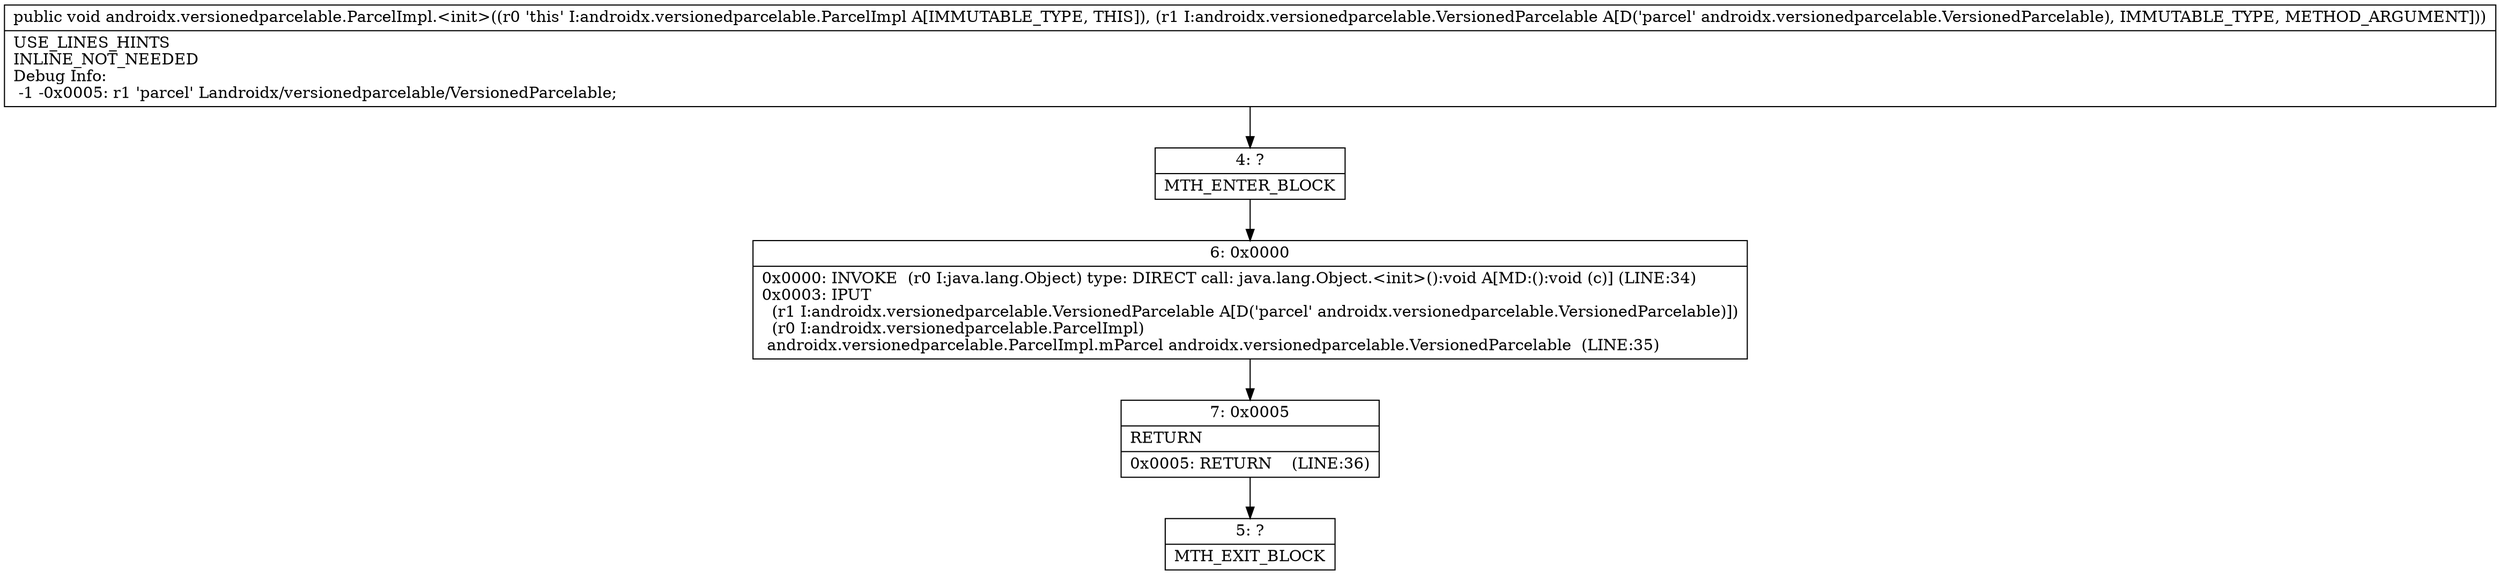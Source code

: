 digraph "CFG forandroidx.versionedparcelable.ParcelImpl.\<init\>(Landroidx\/versionedparcelable\/VersionedParcelable;)V" {
Node_4 [shape=record,label="{4\:\ ?|MTH_ENTER_BLOCK\l}"];
Node_6 [shape=record,label="{6\:\ 0x0000|0x0000: INVOKE  (r0 I:java.lang.Object) type: DIRECT call: java.lang.Object.\<init\>():void A[MD:():void (c)] (LINE:34)\l0x0003: IPUT  \l  (r1 I:androidx.versionedparcelable.VersionedParcelable A[D('parcel' androidx.versionedparcelable.VersionedParcelable)])\l  (r0 I:androidx.versionedparcelable.ParcelImpl)\l androidx.versionedparcelable.ParcelImpl.mParcel androidx.versionedparcelable.VersionedParcelable  (LINE:35)\l}"];
Node_7 [shape=record,label="{7\:\ 0x0005|RETURN\l|0x0005: RETURN    (LINE:36)\l}"];
Node_5 [shape=record,label="{5\:\ ?|MTH_EXIT_BLOCK\l}"];
MethodNode[shape=record,label="{public void androidx.versionedparcelable.ParcelImpl.\<init\>((r0 'this' I:androidx.versionedparcelable.ParcelImpl A[IMMUTABLE_TYPE, THIS]), (r1 I:androidx.versionedparcelable.VersionedParcelable A[D('parcel' androidx.versionedparcelable.VersionedParcelable), IMMUTABLE_TYPE, METHOD_ARGUMENT]))  | USE_LINES_HINTS\lINLINE_NOT_NEEDED\lDebug Info:\l  \-1 \-0x0005: r1 'parcel' Landroidx\/versionedparcelable\/VersionedParcelable;\l}"];
MethodNode -> Node_4;Node_4 -> Node_6;
Node_6 -> Node_7;
Node_7 -> Node_5;
}

